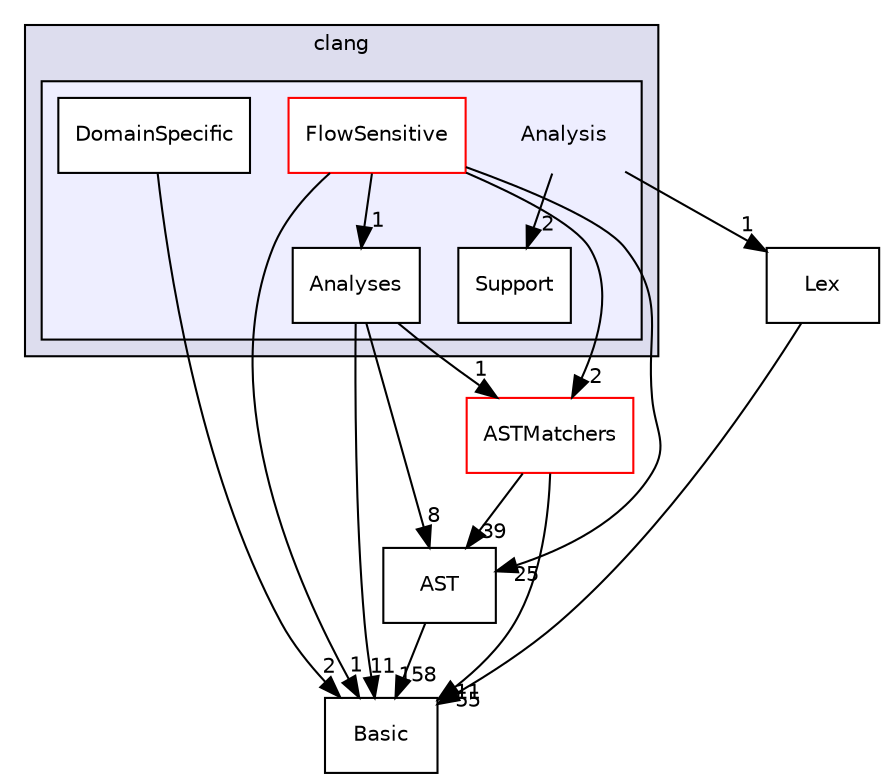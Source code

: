digraph "include/clang/Analysis" {
  bgcolor=transparent;
  compound=true
  node [ fontsize="10", fontname="Helvetica"];
  edge [ labelfontsize="10", labelfontname="Helvetica"];
  subgraph clusterdir_7c3366c0dfc05dfe1380b9a1e2bf7190 {
    graph [ bgcolor="#ddddee", pencolor="black", label="clang" fontname="Helvetica", fontsize="10", URL="dir_7c3366c0dfc05dfe1380b9a1e2bf7190.html"]
  subgraph clusterdir_6024dad6eb738b6c5ec170cdb0ebf79d {
    graph [ bgcolor="#eeeeff", pencolor="black", label="" URL="dir_6024dad6eb738b6c5ec170cdb0ebf79d.html"];
    dir_6024dad6eb738b6c5ec170cdb0ebf79d [shape=plaintext label="Analysis"];
    dir_2cb9637d5ce4fb8cf3936f5712163eb8 [shape=box label="Analyses" color="black" fillcolor="white" style="filled" URL="dir_2cb9637d5ce4fb8cf3936f5712163eb8.html"];
    dir_ea5201105524a4a54354cb2b2f87da79 [shape=box label="DomainSpecific" color="black" fillcolor="white" style="filled" URL="dir_ea5201105524a4a54354cb2b2f87da79.html"];
    dir_da2f14e2a7f786e7c0c602f23188c367 [shape=box label="FlowSensitive" color="red" fillcolor="white" style="filled" URL="dir_da2f14e2a7f786e7c0c602f23188c367.html"];
    dir_5d3c438fff7f0c2ad820cf213b4b917b [shape=box label="Support" color="black" fillcolor="white" style="filled" URL="dir_5d3c438fff7f0c2ad820cf213b4b917b.html"];
  }
  }
  dir_b7f1fb8e22c16abc1bb9b644ee717a58 [shape=box label="AST" URL="dir_b7f1fb8e22c16abc1bb9b644ee717a58.html"];
  dir_a004adf44f176e430fc6c2b869b0fb57 [shape=box label="Basic" URL="dir_a004adf44f176e430fc6c2b869b0fb57.html"];
  dir_703be670abb56edad3751116797aa3ec [shape=box label="ASTMatchers" color="red" URL="dir_703be670abb56edad3751116797aa3ec.html"];
  dir_75e2a3c204180452df3eef4502f5497d [shape=box label="Lex" URL="dir_75e2a3c204180452df3eef4502f5497d.html"];
  dir_6024dad6eb738b6c5ec170cdb0ebf79d->dir_5d3c438fff7f0c2ad820cf213b4b917b [headlabel="2", labeldistance=1.5 headhref="dir_000004_000009.html"];
  dir_6024dad6eb738b6c5ec170cdb0ebf79d->dir_75e2a3c204180452df3eef4502f5497d [headlabel="1", labeldistance=1.5 headhref="dir_000004_000090.html"];
  dir_b7f1fb8e22c16abc1bb9b644ee717a58->dir_a004adf44f176e430fc6c2b869b0fb57 [headlabel="158", labeldistance=1.5 headhref="dir_000013_000014.html"];
  dir_ea5201105524a4a54354cb2b2f87da79->dir_a004adf44f176e430fc6c2b869b0fb57 [headlabel="2", labeldistance=1.5 headhref="dir_000006_000014.html"];
  dir_2cb9637d5ce4fb8cf3936f5712163eb8->dir_b7f1fb8e22c16abc1bb9b644ee717a58 [headlabel="8", labeldistance=1.5 headhref="dir_000005_000013.html"];
  dir_2cb9637d5ce4fb8cf3936f5712163eb8->dir_a004adf44f176e430fc6c2b869b0fb57 [headlabel="11", labeldistance=1.5 headhref="dir_000005_000014.html"];
  dir_2cb9637d5ce4fb8cf3936f5712163eb8->dir_703be670abb56edad3751116797aa3ec [headlabel="1", labeldistance=1.5 headhref="dir_000005_000071.html"];
  dir_703be670abb56edad3751116797aa3ec->dir_b7f1fb8e22c16abc1bb9b644ee717a58 [headlabel="39", labeldistance=1.5 headhref="dir_000071_000013.html"];
  dir_703be670abb56edad3751116797aa3ec->dir_a004adf44f176e430fc6c2b869b0fb57 [headlabel="11", labeldistance=1.5 headhref="dir_000071_000014.html"];
  dir_da2f14e2a7f786e7c0c602f23188c367->dir_b7f1fb8e22c16abc1bb9b644ee717a58 [headlabel="25", labeldistance=1.5 headhref="dir_000007_000013.html"];
  dir_da2f14e2a7f786e7c0c602f23188c367->dir_2cb9637d5ce4fb8cf3936f5712163eb8 [headlabel="1", labeldistance=1.5 headhref="dir_000007_000005.html"];
  dir_da2f14e2a7f786e7c0c602f23188c367->dir_a004adf44f176e430fc6c2b869b0fb57 [headlabel="1", labeldistance=1.5 headhref="dir_000007_000014.html"];
  dir_da2f14e2a7f786e7c0c602f23188c367->dir_703be670abb56edad3751116797aa3ec [headlabel="2", labeldistance=1.5 headhref="dir_000007_000071.html"];
  dir_75e2a3c204180452df3eef4502f5497d->dir_a004adf44f176e430fc6c2b869b0fb57 [headlabel="55", labeldistance=1.5 headhref="dir_000090_000014.html"];
}
